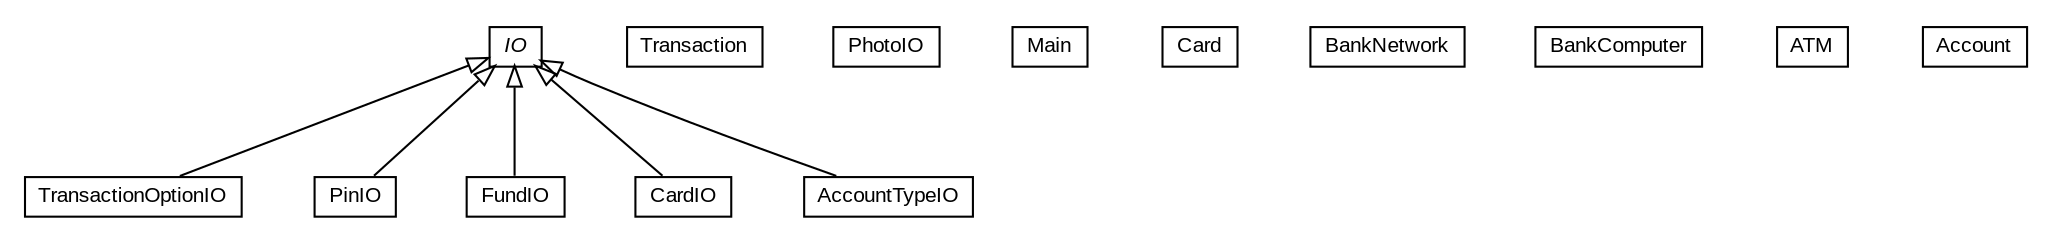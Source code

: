 #!/usr/local/bin/dot
#
# Class diagram 
# Generated by UMLGraph version R5_6 (http://www.umlgraph.org/)
#

digraph G {
	edge [fontname="arial",fontsize=10,labelfontname="arial",labelfontsize=10];
	node [fontname="arial",fontsize=10,shape=plaintext];
	nodesep=0.25;
	ranksep=0.5;
	// java_oo.atm.learn.TransactionOptionIO
	c0 [label=<<table title="java_oo.atm.learn.TransactionOptionIO" border="0" cellborder="1" cellspacing="0" cellpadding="2" port="p" href="./TransactionOptionIO.html">
		<tr><td><table border="0" cellspacing="0" cellpadding="1">
<tr><td align="center" balign="center"> TransactionOptionIO </td></tr>
		</table></td></tr>
		</table>>, URL="./TransactionOptionIO.html", fontname="arial", fontcolor="black", fontsize=10.0];
	// java_oo.atm.learn.Transaction
	c1 [label=<<table title="java_oo.atm.learn.Transaction" border="0" cellborder="1" cellspacing="0" cellpadding="2" port="p" href="./Transaction.html">
		<tr><td><table border="0" cellspacing="0" cellpadding="1">
<tr><td align="center" balign="center"> Transaction </td></tr>
		</table></td></tr>
		</table>>, URL="./Transaction.html", fontname="arial", fontcolor="black", fontsize=10.0];
	// java_oo.atm.learn.PinIO
	c2 [label=<<table title="java_oo.atm.learn.PinIO" border="0" cellborder="1" cellspacing="0" cellpadding="2" port="p" href="./PinIO.html">
		<tr><td><table border="0" cellspacing="0" cellpadding="1">
<tr><td align="center" balign="center"> PinIO </td></tr>
		</table></td></tr>
		</table>>, URL="./PinIO.html", fontname="arial", fontcolor="black", fontsize=10.0];
	// java_oo.atm.learn.PhotoIO
	c3 [label=<<table title="java_oo.atm.learn.PhotoIO" border="0" cellborder="1" cellspacing="0" cellpadding="2" port="p" href="./PhotoIO.html">
		<tr><td><table border="0" cellspacing="0" cellpadding="1">
<tr><td align="center" balign="center"> PhotoIO </td></tr>
		</table></td></tr>
		</table>>, URL="./PhotoIO.html", fontname="arial", fontcolor="black", fontsize=10.0];
	// java_oo.atm.learn.Main
	c4 [label=<<table title="java_oo.atm.learn.Main" border="0" cellborder="1" cellspacing="0" cellpadding="2" port="p" href="./Main.html">
		<tr><td><table border="0" cellspacing="0" cellpadding="1">
<tr><td align="center" balign="center"> Main </td></tr>
		</table></td></tr>
		</table>>, URL="./Main.html", fontname="arial", fontcolor="black", fontsize=10.0];
	// java_oo.atm.learn.IO
	c5 [label=<<table title="java_oo.atm.learn.IO" border="0" cellborder="1" cellspacing="0" cellpadding="2" port="p" href="./IO.html">
		<tr><td><table border="0" cellspacing="0" cellpadding="1">
<tr><td align="center" balign="center"><font face="arial italic"> IO </font></td></tr>
		</table></td></tr>
		</table>>, URL="./IO.html", fontname="arial", fontcolor="black", fontsize=10.0];
	// java_oo.atm.learn.FundIO
	c6 [label=<<table title="java_oo.atm.learn.FundIO" border="0" cellborder="1" cellspacing="0" cellpadding="2" port="p" href="./FundIO.html">
		<tr><td><table border="0" cellspacing="0" cellpadding="1">
<tr><td align="center" balign="center"> FundIO </td></tr>
		</table></td></tr>
		</table>>, URL="./FundIO.html", fontname="arial", fontcolor="black", fontsize=10.0];
	// java_oo.atm.learn.CardIO
	c7 [label=<<table title="java_oo.atm.learn.CardIO" border="0" cellborder="1" cellspacing="0" cellpadding="2" port="p" href="./CardIO.html">
		<tr><td><table border="0" cellspacing="0" cellpadding="1">
<tr><td align="center" balign="center"> CardIO </td></tr>
		</table></td></tr>
		</table>>, URL="./CardIO.html", fontname="arial", fontcolor="black", fontsize=10.0];
	// java_oo.atm.learn.Card
	c8 [label=<<table title="java_oo.atm.learn.Card" border="0" cellborder="1" cellspacing="0" cellpadding="2" port="p" href="./Card.html">
		<tr><td><table border="0" cellspacing="0" cellpadding="1">
<tr><td align="center" balign="center"> Card </td></tr>
		</table></td></tr>
		</table>>, URL="./Card.html", fontname="arial", fontcolor="black", fontsize=10.0];
	// java_oo.atm.learn.BankNetwork
	c9 [label=<<table title="java_oo.atm.learn.BankNetwork" border="0" cellborder="1" cellspacing="0" cellpadding="2" port="p" href="./BankNetwork.html">
		<tr><td><table border="0" cellspacing="0" cellpadding="1">
<tr><td align="center" balign="center"> BankNetwork </td></tr>
		</table></td></tr>
		</table>>, URL="./BankNetwork.html", fontname="arial", fontcolor="black", fontsize=10.0];
	// java_oo.atm.learn.BankComputer
	c10 [label=<<table title="java_oo.atm.learn.BankComputer" border="0" cellborder="1" cellspacing="0" cellpadding="2" port="p" href="./BankComputer.html">
		<tr><td><table border="0" cellspacing="0" cellpadding="1">
<tr><td align="center" balign="center"> BankComputer </td></tr>
		</table></td></tr>
		</table>>, URL="./BankComputer.html", fontname="arial", fontcolor="black", fontsize=10.0];
	// java_oo.atm.learn.ATM
	c11 [label=<<table title="java_oo.atm.learn.ATM" border="0" cellborder="1" cellspacing="0" cellpadding="2" port="p" href="./ATM.html">
		<tr><td><table border="0" cellspacing="0" cellpadding="1">
<tr><td align="center" balign="center"> ATM </td></tr>
		</table></td></tr>
		</table>>, URL="./ATM.html", fontname="arial", fontcolor="black", fontsize=10.0];
	// java_oo.atm.learn.AccountTypeIO
	c12 [label=<<table title="java_oo.atm.learn.AccountTypeIO" border="0" cellborder="1" cellspacing="0" cellpadding="2" port="p" href="./AccountTypeIO.html">
		<tr><td><table border="0" cellspacing="0" cellpadding="1">
<tr><td align="center" balign="center"> AccountTypeIO </td></tr>
		</table></td></tr>
		</table>>, URL="./AccountTypeIO.html", fontname="arial", fontcolor="black", fontsize=10.0];
	// java_oo.atm.learn.Account
	c13 [label=<<table title="java_oo.atm.learn.Account" border="0" cellborder="1" cellspacing="0" cellpadding="2" port="p" href="./Account.html">
		<tr><td><table border="0" cellspacing="0" cellpadding="1">
<tr><td align="center" balign="center"> Account </td></tr>
		</table></td></tr>
		</table>>, URL="./Account.html", fontname="arial", fontcolor="black", fontsize=10.0];
	//java_oo.atm.learn.TransactionOptionIO extends java_oo.atm.learn.IO
	c5:p -> c0:p [dir=back,arrowtail=empty];
	//java_oo.atm.learn.PinIO extends java_oo.atm.learn.IO
	c5:p -> c2:p [dir=back,arrowtail=empty];
	//java_oo.atm.learn.FundIO extends java_oo.atm.learn.IO
	c5:p -> c6:p [dir=back,arrowtail=empty];
	//java_oo.atm.learn.CardIO extends java_oo.atm.learn.IO
	c5:p -> c7:p [dir=back,arrowtail=empty];
	//java_oo.atm.learn.AccountTypeIO extends java_oo.atm.learn.IO
	c5:p -> c12:p [dir=back,arrowtail=empty];
}

